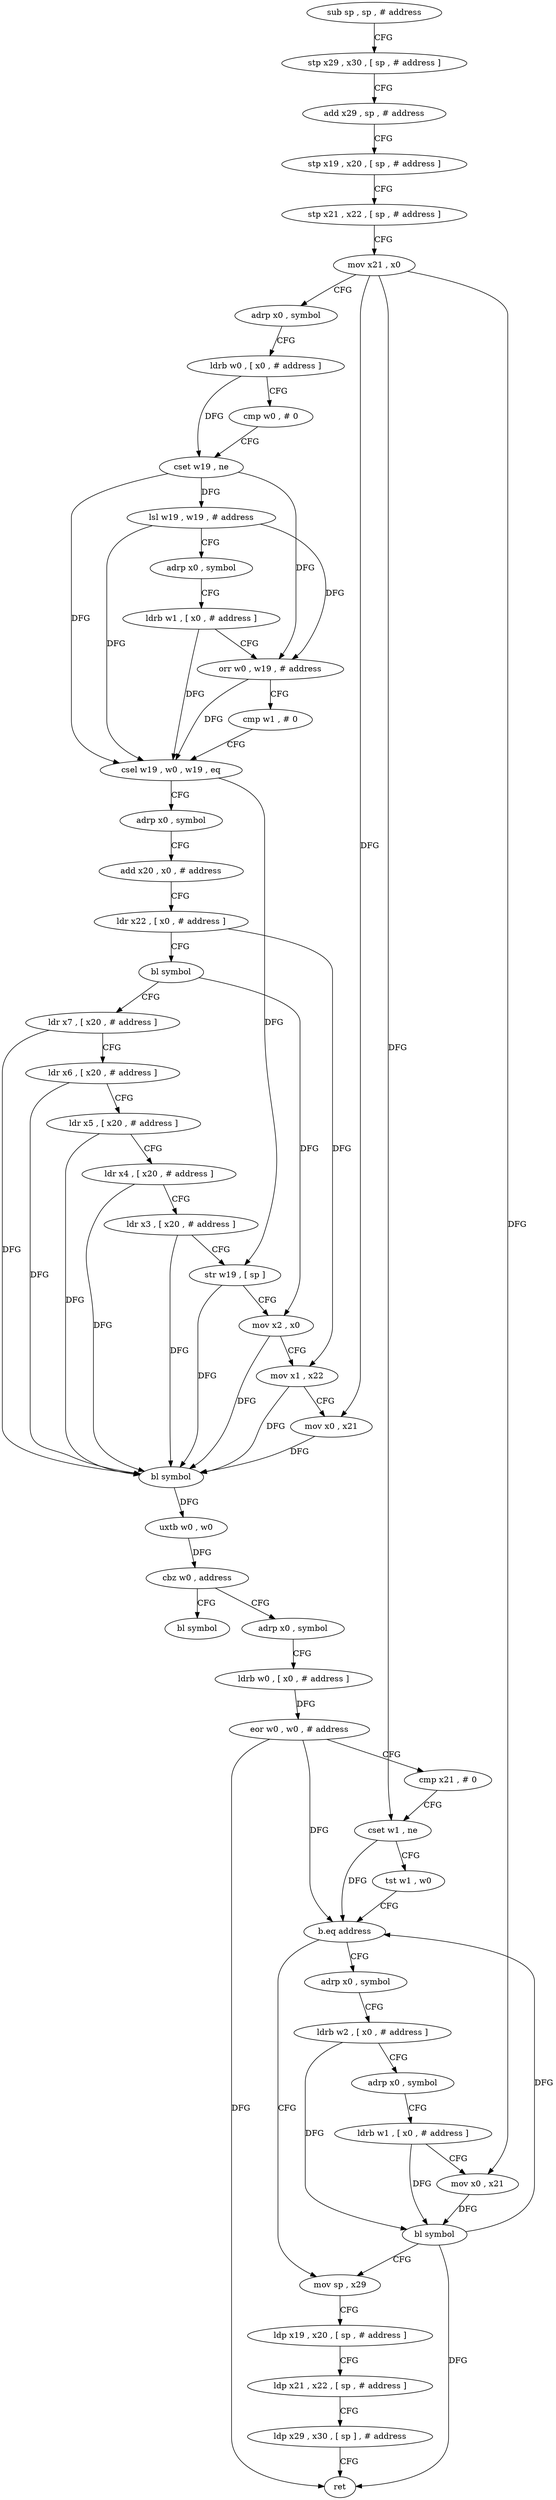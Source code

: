 digraph "func" {
"4218476" [label = "sub sp , sp , # address" ]
"4218480" [label = "stp x29 , x30 , [ sp , # address ]" ]
"4218484" [label = "add x29 , sp , # address" ]
"4218488" [label = "stp x19 , x20 , [ sp , # address ]" ]
"4218492" [label = "stp x21 , x22 , [ sp , # address ]" ]
"4218496" [label = "mov x21 , x0" ]
"4218500" [label = "adrp x0 , symbol" ]
"4218504" [label = "ldrb w0 , [ x0 , # address ]" ]
"4218508" [label = "cmp w0 , # 0" ]
"4218512" [label = "cset w19 , ne" ]
"4218516" [label = "lsl w19 , w19 , # address" ]
"4218520" [label = "adrp x0 , symbol" ]
"4218524" [label = "ldrb w1 , [ x0 , # address ]" ]
"4218528" [label = "orr w0 , w19 , # address" ]
"4218532" [label = "cmp w1 , # 0" ]
"4218536" [label = "csel w19 , w0 , w19 , eq" ]
"4218540" [label = "adrp x0 , symbol" ]
"4218544" [label = "add x20 , x0 , # address" ]
"4218548" [label = "ldr x22 , [ x0 , # address ]" ]
"4218552" [label = "bl symbol" ]
"4218556" [label = "ldr x7 , [ x20 , # address ]" ]
"4218560" [label = "ldr x6 , [ x20 , # address ]" ]
"4218564" [label = "ldr x5 , [ x20 , # address ]" ]
"4218568" [label = "ldr x4 , [ x20 , # address ]" ]
"4218572" [label = "ldr x3 , [ x20 , # address ]" ]
"4218576" [label = "str w19 , [ sp ]" ]
"4218580" [label = "mov x2 , x0" ]
"4218584" [label = "mov x1 , x22" ]
"4218588" [label = "mov x0 , x21" ]
"4218592" [label = "bl symbol" ]
"4218596" [label = "uxtb w0 , w0" ]
"4218600" [label = "cbz w0 , address" ]
"4218676" [label = "bl symbol" ]
"4218604" [label = "adrp x0 , symbol" ]
"4218608" [label = "ldrb w0 , [ x0 , # address ]" ]
"4218612" [label = "eor w0 , w0 , # address" ]
"4218616" [label = "cmp x21 , # 0" ]
"4218620" [label = "cset w1 , ne" ]
"4218624" [label = "tst w1 , w0" ]
"4218628" [label = "b.eq address" ]
"4218656" [label = "mov sp , x29" ]
"4218632" [label = "adrp x0 , symbol" ]
"4218660" [label = "ldp x19 , x20 , [ sp , # address ]" ]
"4218664" [label = "ldp x21 , x22 , [ sp , # address ]" ]
"4218668" [label = "ldp x29 , x30 , [ sp ] , # address" ]
"4218672" [label = "ret" ]
"4218636" [label = "ldrb w2 , [ x0 , # address ]" ]
"4218640" [label = "adrp x0 , symbol" ]
"4218644" [label = "ldrb w1 , [ x0 , # address ]" ]
"4218648" [label = "mov x0 , x21" ]
"4218652" [label = "bl symbol" ]
"4218476" -> "4218480" [ label = "CFG" ]
"4218480" -> "4218484" [ label = "CFG" ]
"4218484" -> "4218488" [ label = "CFG" ]
"4218488" -> "4218492" [ label = "CFG" ]
"4218492" -> "4218496" [ label = "CFG" ]
"4218496" -> "4218500" [ label = "CFG" ]
"4218496" -> "4218588" [ label = "DFG" ]
"4218496" -> "4218620" [ label = "DFG" ]
"4218496" -> "4218648" [ label = "DFG" ]
"4218500" -> "4218504" [ label = "CFG" ]
"4218504" -> "4218508" [ label = "CFG" ]
"4218504" -> "4218512" [ label = "DFG" ]
"4218508" -> "4218512" [ label = "CFG" ]
"4218512" -> "4218516" [ label = "DFG" ]
"4218512" -> "4218528" [ label = "DFG" ]
"4218512" -> "4218536" [ label = "DFG" ]
"4218516" -> "4218520" [ label = "CFG" ]
"4218516" -> "4218528" [ label = "DFG" ]
"4218516" -> "4218536" [ label = "DFG" ]
"4218520" -> "4218524" [ label = "CFG" ]
"4218524" -> "4218528" [ label = "CFG" ]
"4218524" -> "4218536" [ label = "DFG" ]
"4218528" -> "4218532" [ label = "CFG" ]
"4218528" -> "4218536" [ label = "DFG" ]
"4218532" -> "4218536" [ label = "CFG" ]
"4218536" -> "4218540" [ label = "CFG" ]
"4218536" -> "4218576" [ label = "DFG" ]
"4218540" -> "4218544" [ label = "CFG" ]
"4218544" -> "4218548" [ label = "CFG" ]
"4218548" -> "4218552" [ label = "CFG" ]
"4218548" -> "4218584" [ label = "DFG" ]
"4218552" -> "4218556" [ label = "CFG" ]
"4218552" -> "4218580" [ label = "DFG" ]
"4218556" -> "4218560" [ label = "CFG" ]
"4218556" -> "4218592" [ label = "DFG" ]
"4218560" -> "4218564" [ label = "CFG" ]
"4218560" -> "4218592" [ label = "DFG" ]
"4218564" -> "4218568" [ label = "CFG" ]
"4218564" -> "4218592" [ label = "DFG" ]
"4218568" -> "4218572" [ label = "CFG" ]
"4218568" -> "4218592" [ label = "DFG" ]
"4218572" -> "4218576" [ label = "CFG" ]
"4218572" -> "4218592" [ label = "DFG" ]
"4218576" -> "4218580" [ label = "CFG" ]
"4218576" -> "4218592" [ label = "DFG" ]
"4218580" -> "4218584" [ label = "CFG" ]
"4218580" -> "4218592" [ label = "DFG" ]
"4218584" -> "4218588" [ label = "CFG" ]
"4218584" -> "4218592" [ label = "DFG" ]
"4218588" -> "4218592" [ label = "DFG" ]
"4218592" -> "4218596" [ label = "DFG" ]
"4218596" -> "4218600" [ label = "DFG" ]
"4218600" -> "4218676" [ label = "CFG" ]
"4218600" -> "4218604" [ label = "CFG" ]
"4218604" -> "4218608" [ label = "CFG" ]
"4218608" -> "4218612" [ label = "DFG" ]
"4218612" -> "4218616" [ label = "CFG" ]
"4218612" -> "4218628" [ label = "DFG" ]
"4218612" -> "4218672" [ label = "DFG" ]
"4218616" -> "4218620" [ label = "CFG" ]
"4218620" -> "4218624" [ label = "CFG" ]
"4218620" -> "4218628" [ label = "DFG" ]
"4218624" -> "4218628" [ label = "CFG" ]
"4218628" -> "4218656" [ label = "CFG" ]
"4218628" -> "4218632" [ label = "CFG" ]
"4218656" -> "4218660" [ label = "CFG" ]
"4218632" -> "4218636" [ label = "CFG" ]
"4218660" -> "4218664" [ label = "CFG" ]
"4218664" -> "4218668" [ label = "CFG" ]
"4218668" -> "4218672" [ label = "CFG" ]
"4218636" -> "4218640" [ label = "CFG" ]
"4218636" -> "4218652" [ label = "DFG" ]
"4218640" -> "4218644" [ label = "CFG" ]
"4218644" -> "4218648" [ label = "CFG" ]
"4218644" -> "4218652" [ label = "DFG" ]
"4218648" -> "4218652" [ label = "DFG" ]
"4218652" -> "4218656" [ label = "CFG" ]
"4218652" -> "4218628" [ label = "DFG" ]
"4218652" -> "4218672" [ label = "DFG" ]
}
